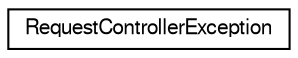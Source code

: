 digraph G
{
  edge [fontname="FreeSans",fontsize="10",labelfontname="FreeSans",labelfontsize="10"];
  node [fontname="FreeSans",fontsize="10",shape=record];
  rankdir=LR;
  Node1 [label="RequestControllerException",height=0.2,width=0.4,color="black", fillcolor="white", style="filled",URL="$d1/dc1/classcom_1_1scoreloop_1_1client_1_1android_1_1core_1_1controller_1_1_request_controller_exception.html"];
}
